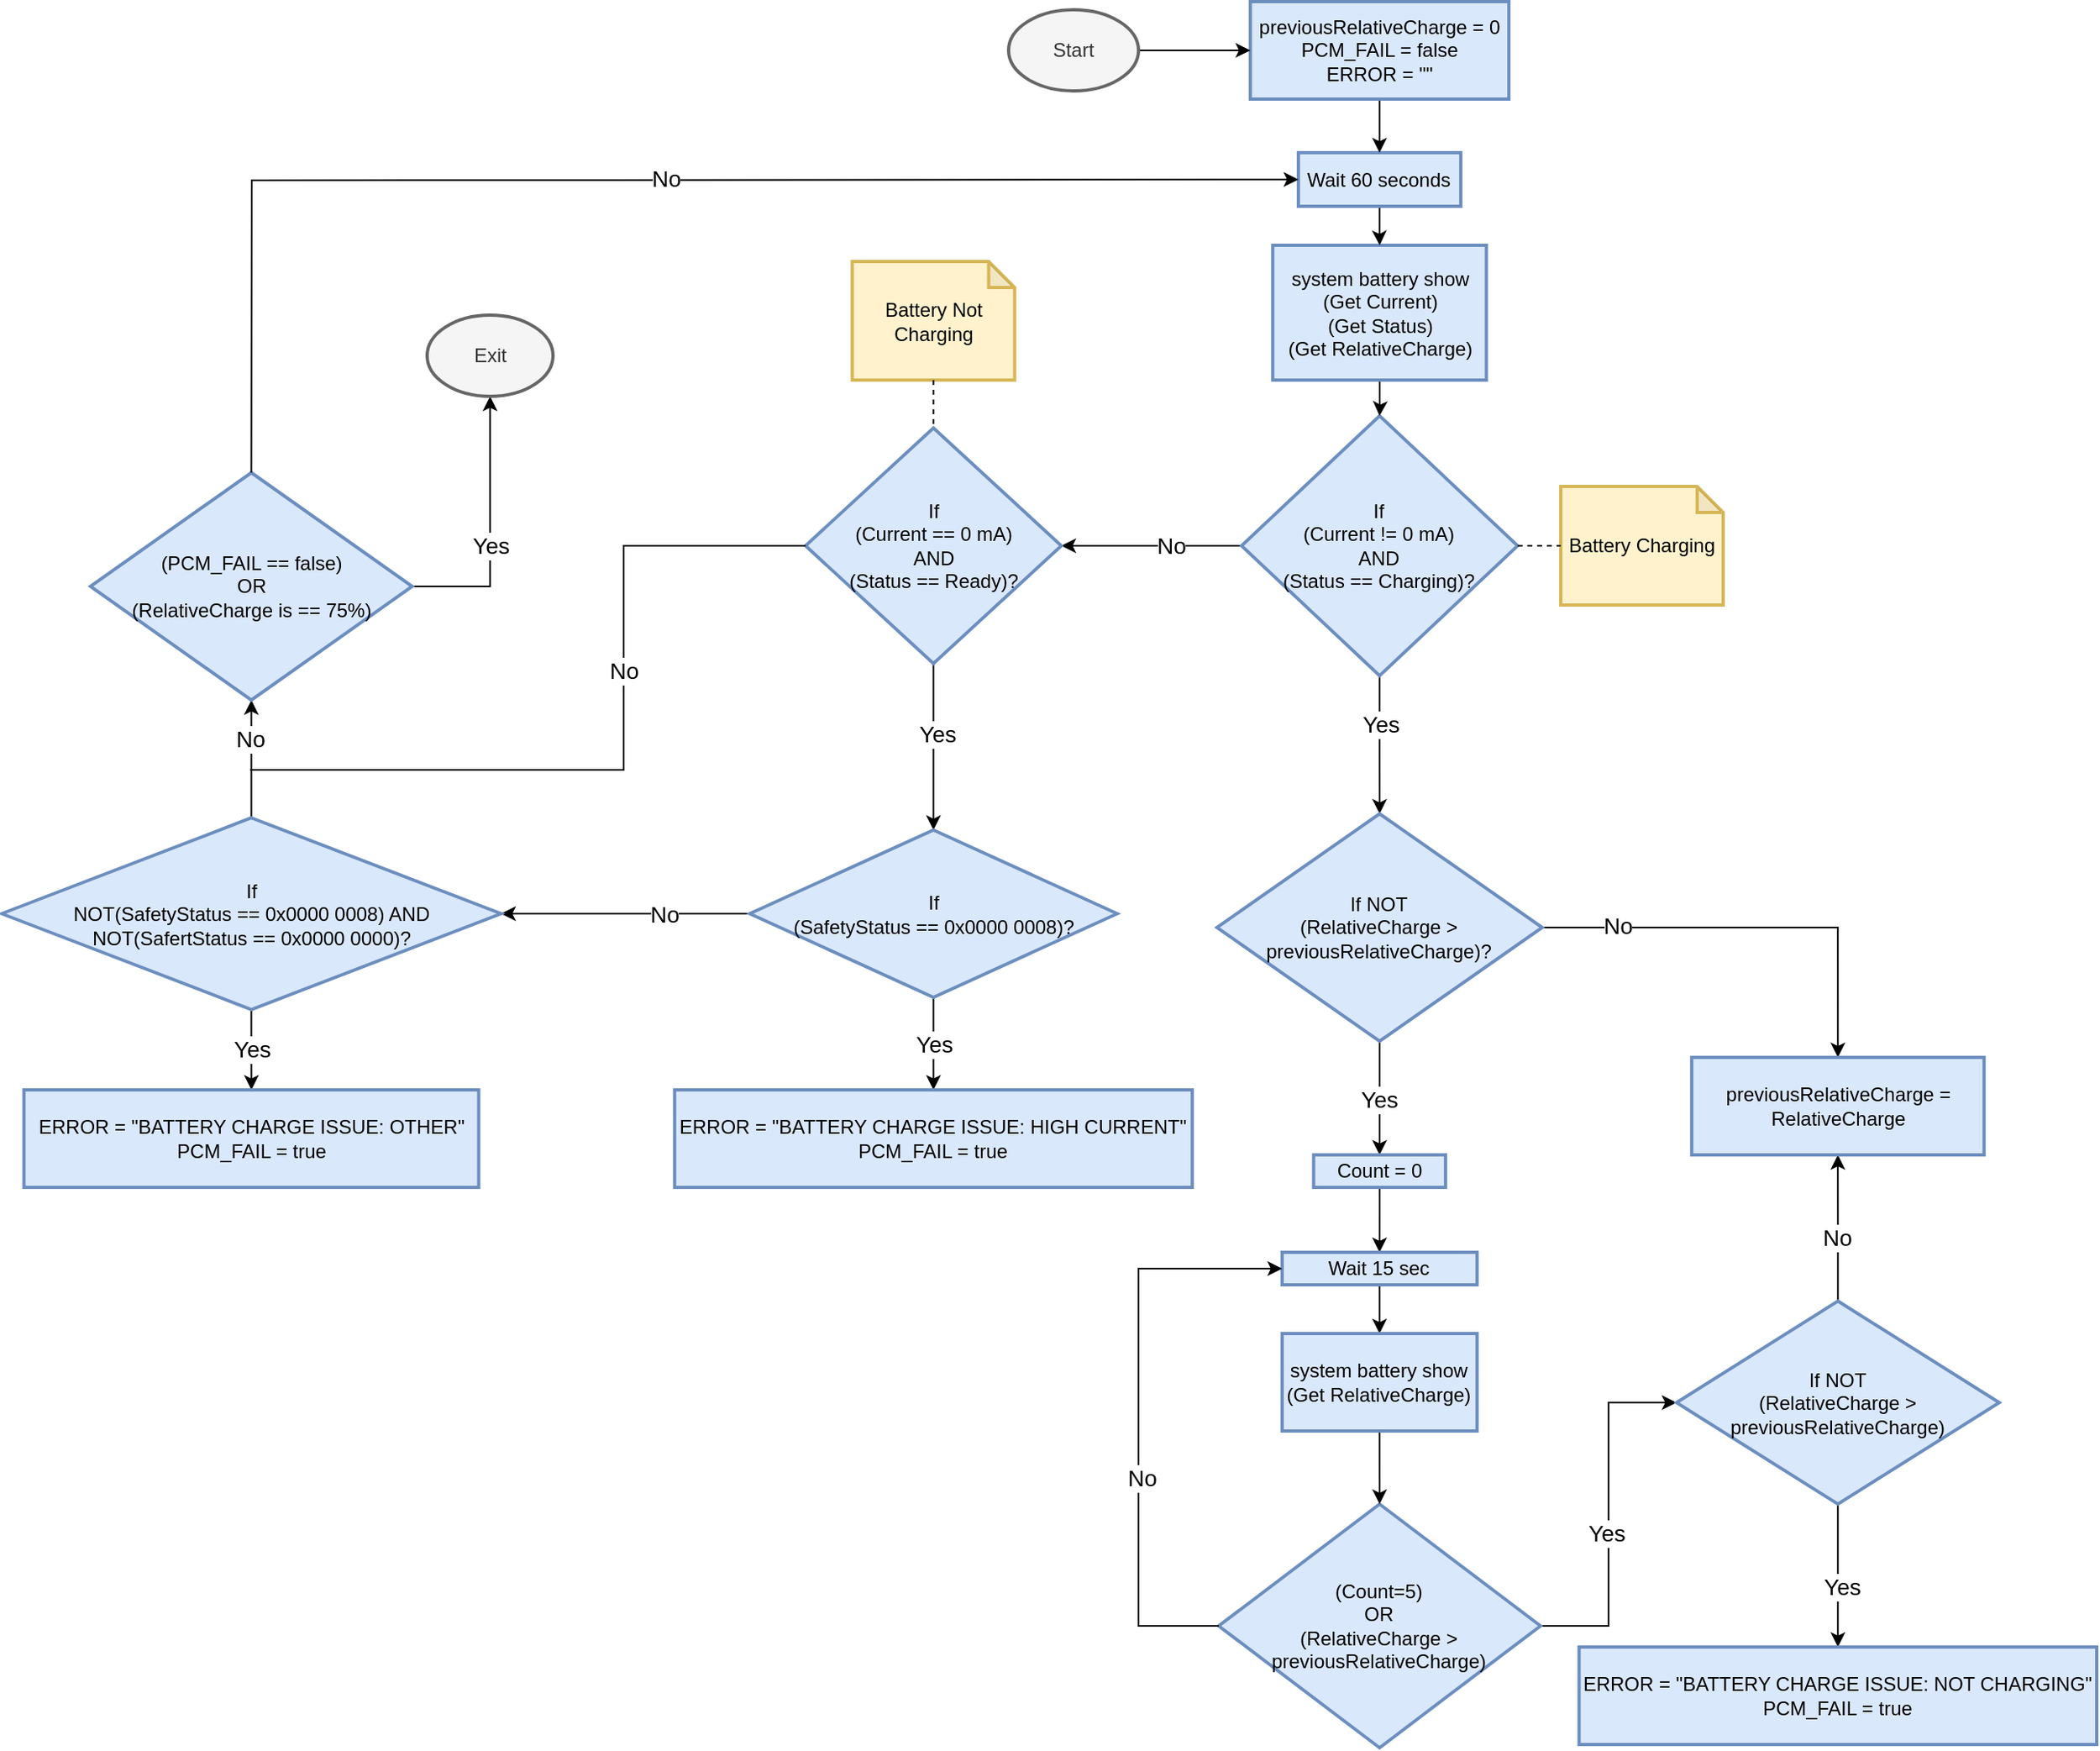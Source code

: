 <mxfile version="24.4.8" type="github">
  <diagram id="C5RBs43oDa-KdzZeNtuy" name="Page-1">
    <mxGraphModel dx="1556" dy="548" grid="1" gridSize="10" guides="1" tooltips="1" connect="1" arrows="1" fold="1" page="1" pageScale="1" pageWidth="827" pageHeight="1169" math="0" shadow="0">
      <root>
        <mxCell id="WIyWlLk6GJQsqaUBKTNV-0" />
        <mxCell id="WIyWlLk6GJQsqaUBKTNV-1" parent="WIyWlLk6GJQsqaUBKTNV-0" />
        <mxCell id="sKkCY-q4_aUjuxy-T2T2-13" value="" style="edgeStyle=orthogonalEdgeStyle;rounded=0;orthogonalLoop=1;jettySize=auto;html=1;" parent="WIyWlLk6GJQsqaUBKTNV-1" source="sKkCY-q4_aUjuxy-T2T2-6" target="sKkCY-q4_aUjuxy-T2T2-11" edge="1">
          <mxGeometry relative="1" as="geometry" />
        </mxCell>
        <mxCell id="sKkCY-q4_aUjuxy-T2T2-14" value="&lt;font style=&quot;font-size: 14px;&quot;&gt;No&lt;/font&gt;" style="edgeLabel;html=1;align=center;verticalAlign=middle;resizable=0;points=[];container=0;" parent="sKkCY-q4_aUjuxy-T2T2-13" vertex="1" connectable="0">
          <mxGeometry x="-0.206" relative="1" as="geometry">
            <mxPoint as="offset" />
          </mxGeometry>
        </mxCell>
        <mxCell id="sKkCY-q4_aUjuxy-T2T2-18" value="" style="edgeStyle=orthogonalEdgeStyle;rounded=0;orthogonalLoop=1;jettySize=auto;html=1;" parent="WIyWlLk6GJQsqaUBKTNV-1" source="sKkCY-q4_aUjuxy-T2T2-6" target="sKkCY-q4_aUjuxy-T2T2-17" edge="1">
          <mxGeometry relative="1" as="geometry" />
        </mxCell>
        <mxCell id="sKkCY-q4_aUjuxy-T2T2-78" value="&lt;font style=&quot;font-size: 14px;&quot;&gt;Yes&lt;/font&gt;" style="edgeLabel;html=1;align=center;verticalAlign=middle;resizable=0;points=[];container=0;spacing=2;" parent="sKkCY-q4_aUjuxy-T2T2-18" vertex="1" connectable="0">
          <mxGeometry x="-0.298" relative="1" as="geometry">
            <mxPoint as="offset" />
          </mxGeometry>
        </mxCell>
        <mxCell id="sKkCY-q4_aUjuxy-T2T2-6" value="&lt;div&gt;&lt;span style=&quot;background-color: initial;&quot;&gt;If&lt;/span&gt;&lt;/div&gt;&lt;div&gt;&lt;span style=&quot;background-color: initial;&quot;&gt;(Current != 0 mA)&lt;/span&gt;&lt;/div&gt;&lt;div&gt;&lt;span style=&quot;background-color: initial;&quot;&gt;AND&lt;/span&gt;&lt;/div&gt;&lt;div&gt;&lt;span style=&quot;background-color: initial;&quot;&gt;(Status == Charging)?&lt;/span&gt;&lt;/div&gt;" style="rhombus;whiteSpace=wrap;html=1;direction=west;container=0;strokeWidth=2;fillColor=#dae8fc;strokeColor=#6c8ebf;" parent="WIyWlLk6GJQsqaUBKTNV-1" vertex="1">
          <mxGeometry x="463.44" y="302" width="170" height="160" as="geometry" />
        </mxCell>
        <mxCell id="sKkCY-q4_aUjuxy-T2T2-47" value="" style="edgeStyle=orthogonalEdgeStyle;rounded=0;orthogonalLoop=1;jettySize=auto;html=1;" parent="WIyWlLk6GJQsqaUBKTNV-1" source="sKkCY-q4_aUjuxy-T2T2-11" target="sKkCY-q4_aUjuxy-T2T2-46" edge="1">
          <mxGeometry relative="1" as="geometry" />
        </mxCell>
        <mxCell id="sKkCY-q4_aUjuxy-T2T2-62" value="&lt;font style=&quot;font-size: 14px;&quot;&gt;Yes&lt;/font&gt;" style="edgeLabel;html=1;align=center;verticalAlign=middle;resizable=0;points=[];container=0;" parent="sKkCY-q4_aUjuxy-T2T2-47" vertex="1" connectable="0">
          <mxGeometry x="-0.164" y="2" relative="1" as="geometry">
            <mxPoint as="offset" />
          </mxGeometry>
        </mxCell>
        <mxCell id="sKkCY-q4_aUjuxy-T2T2-11" value="&lt;div&gt;If&lt;/div&gt;(Current == 0 mA)&lt;div&gt;AND&lt;/div&gt;&lt;div&gt;(Status == Ready)?&lt;br&gt;&lt;/div&gt;" style="rhombus;whiteSpace=wrap;html=1;container=0;strokeWidth=2;fillColor=#dae8fc;strokeColor=#6c8ebf;" parent="WIyWlLk6GJQsqaUBKTNV-1" vertex="1">
          <mxGeometry x="194.99" y="309.5" width="157.5" height="145" as="geometry" />
        </mxCell>
        <mxCell id="sKkCY-q4_aUjuxy-T2T2-20" value="&lt;font style=&quot;font-size: 14px;&quot;&gt;Yes&lt;/font&gt;" style="edgeStyle=orthogonalEdgeStyle;rounded=0;orthogonalLoop=1;jettySize=auto;html=1;" parent="WIyWlLk6GJQsqaUBKTNV-1" source="sKkCY-q4_aUjuxy-T2T2-17" target="sKkCY-q4_aUjuxy-T2T2-19" edge="1">
          <mxGeometry x="0.011" relative="1" as="geometry">
            <mxPoint as="offset" />
          </mxGeometry>
        </mxCell>
        <mxCell id="sKkCY-q4_aUjuxy-T2T2-44" value="" style="edgeStyle=orthogonalEdgeStyle;rounded=0;orthogonalLoop=1;jettySize=auto;html=1;entryX=0.5;entryY=0;entryDx=0;entryDy=0;" parent="WIyWlLk6GJQsqaUBKTNV-1" source="sKkCY-q4_aUjuxy-T2T2-17" target="sKkCY-q4_aUjuxy-T2T2-48" edge="1">
          <mxGeometry relative="1" as="geometry">
            <mxPoint x="950" y="937" as="targetPoint" />
          </mxGeometry>
        </mxCell>
        <mxCell id="sKkCY-q4_aUjuxy-T2T2-45" value="&lt;font style=&quot;font-size: 14px;&quot;&gt;No&lt;/font&gt;" style="edgeLabel;html=1;align=center;verticalAlign=middle;resizable=0;points=[];container=0;" parent="sKkCY-q4_aUjuxy-T2T2-44" vertex="1" connectable="0">
          <mxGeometry x="-0.648" y="1" relative="1" as="geometry">
            <mxPoint as="offset" />
          </mxGeometry>
        </mxCell>
        <mxCell id="sKkCY-q4_aUjuxy-T2T2-17" value="&lt;div style=&quot;&quot;&gt;If NOT&lt;br&gt;&lt;/div&gt;&lt;div style=&quot;&quot;&gt;&lt;span style=&quot;background-color: initial;&quot;&gt;(RelativeCharge &amp;gt; previousRelativeCharge)?&lt;/span&gt;&lt;/div&gt;" style="rhombus;whiteSpace=wrap;html=1;align=center;container=0;strokeWidth=2;fillColor=#dae8fc;strokeColor=#6c8ebf;" parent="WIyWlLk6GJQsqaUBKTNV-1" vertex="1">
          <mxGeometry x="448.28" y="547" width="200.31" height="140" as="geometry" />
        </mxCell>
        <mxCell id="sKkCY-q4_aUjuxy-T2T2-22" value="" style="edgeStyle=orthogonalEdgeStyle;rounded=0;orthogonalLoop=1;jettySize=auto;html=1;" parent="WIyWlLk6GJQsqaUBKTNV-1" source="sKkCY-q4_aUjuxy-T2T2-19" target="sKkCY-q4_aUjuxy-T2T2-21" edge="1">
          <mxGeometry relative="1" as="geometry" />
        </mxCell>
        <mxCell id="sKkCY-q4_aUjuxy-T2T2-19" value="Count = 0" style="whiteSpace=wrap;html=1;container=0;strokeWidth=2;fillColor=#dae8fc;strokeColor=#6c8ebf;" parent="WIyWlLk6GJQsqaUBKTNV-1" vertex="1">
          <mxGeometry x="507.81" y="757" width="81.25" height="20" as="geometry" />
        </mxCell>
        <mxCell id="sKkCY-q4_aUjuxy-T2T2-58" value="" style="edgeStyle=orthogonalEdgeStyle;rounded=0;orthogonalLoop=1;jettySize=auto;html=1;" parent="WIyWlLk6GJQsqaUBKTNV-1" source="sKkCY-q4_aUjuxy-T2T2-21" target="sKkCY-q4_aUjuxy-T2T2-57" edge="1">
          <mxGeometry relative="1" as="geometry" />
        </mxCell>
        <mxCell id="sKkCY-q4_aUjuxy-T2T2-21" value="&lt;div&gt;Wait 15 sec&lt;/div&gt;" style="whiteSpace=wrap;html=1;container=0;strokeWidth=2;fillColor=#dae8fc;strokeColor=#6c8ebf;" parent="WIyWlLk6GJQsqaUBKTNV-1" vertex="1">
          <mxGeometry x="488.44" y="817" width="120" height="20" as="geometry" />
        </mxCell>
        <mxCell id="sKkCY-q4_aUjuxy-T2T2-33" value="" style="edgeStyle=orthogonalEdgeStyle;rounded=0;orthogonalLoop=1;jettySize=auto;html=1;entryX=0;entryY=0.5;entryDx=0;entryDy=0;" parent="WIyWlLk6GJQsqaUBKTNV-1" source="sKkCY-q4_aUjuxy-T2T2-25" target="sKkCY-q4_aUjuxy-T2T2-32" edge="1">
          <mxGeometry relative="1" as="geometry" />
        </mxCell>
        <mxCell id="sKkCY-q4_aUjuxy-T2T2-34" value="&lt;font style=&quot;font-size: 14px;&quot;&gt;Yes&lt;/font&gt;" style="edgeLabel;html=1;align=center;verticalAlign=middle;resizable=0;points=[];container=0;" parent="sKkCY-q4_aUjuxy-T2T2-33" vertex="1" connectable="0">
          <mxGeometry x="-0.106" y="2" relative="1" as="geometry">
            <mxPoint as="offset" />
          </mxGeometry>
        </mxCell>
        <mxCell id="sKkCY-q4_aUjuxy-T2T2-25" value="(Count=5)&lt;div&gt;&lt;span style=&quot;background-color: initial;&quot;&gt;OR&lt;/span&gt;&lt;div&gt;(RelativeCharge &amp;gt; previousRelativeCharge)&lt;br&gt;&lt;/div&gt;&lt;/div&gt;" style="rhombus;whiteSpace=wrap;html=1;container=0;strokeWidth=2;fillColor=#dae8fc;strokeColor=#6c8ebf;" parent="WIyWlLk6GJQsqaUBKTNV-1" vertex="1">
          <mxGeometry x="449.37" y="972" width="198.14" height="150" as="geometry" />
        </mxCell>
        <mxCell id="sKkCY-q4_aUjuxy-T2T2-49" value="" style="edgeStyle=orthogonalEdgeStyle;rounded=0;orthogonalLoop=1;jettySize=auto;html=1;" parent="WIyWlLk6GJQsqaUBKTNV-1" source="sKkCY-q4_aUjuxy-T2T2-32" target="sKkCY-q4_aUjuxy-T2T2-48" edge="1">
          <mxGeometry relative="1" as="geometry" />
        </mxCell>
        <mxCell id="sKkCY-q4_aUjuxy-T2T2-50" value="&lt;font style=&quot;font-size: 14px;&quot;&gt;No&lt;/font&gt;" style="edgeLabel;html=1;align=center;verticalAlign=middle;resizable=0;points=[];container=0;" parent="sKkCY-q4_aUjuxy-T2T2-49" vertex="1" connectable="0">
          <mxGeometry x="-0.134" y="1" relative="1" as="geometry">
            <mxPoint as="offset" />
          </mxGeometry>
        </mxCell>
        <mxCell id="sKkCY-q4_aUjuxy-T2T2-52" value="" style="edgeStyle=orthogonalEdgeStyle;rounded=0;orthogonalLoop=1;jettySize=auto;html=1;" parent="WIyWlLk6GJQsqaUBKTNV-1" source="sKkCY-q4_aUjuxy-T2T2-32" target="sKkCY-q4_aUjuxy-T2T2-51" edge="1">
          <mxGeometry relative="1" as="geometry" />
        </mxCell>
        <mxCell id="sKkCY-q4_aUjuxy-T2T2-54" value="&lt;font style=&quot;font-size: 14px;&quot;&gt;Yes&lt;/font&gt;" style="edgeLabel;html=1;align=center;verticalAlign=middle;resizable=0;points=[];container=0;" parent="sKkCY-q4_aUjuxy-T2T2-52" vertex="1" connectable="0">
          <mxGeometry x="0.149" y="2" relative="1" as="geometry">
            <mxPoint as="offset" />
          </mxGeometry>
        </mxCell>
        <mxCell id="sKkCY-q4_aUjuxy-T2T2-32" value="&lt;div&gt;If NOT&lt;br&gt;&lt;/div&gt;&lt;div&gt;&lt;span style=&quot;background-color: initial;&quot;&gt;(RelativeCharge &amp;gt; previousRelativeCharge)&lt;/span&gt;&lt;/div&gt;" style="rhombus;whiteSpace=wrap;html=1;container=0;strokeWidth=2;fillColor=#dae8fc;strokeColor=#6c8ebf;" parent="WIyWlLk6GJQsqaUBKTNV-1" vertex="1">
          <mxGeometry x="731.26" y="847" width="198.74" height="125" as="geometry" />
        </mxCell>
        <mxCell id="sKkCY-q4_aUjuxy-T2T2-61" value="&lt;font style=&quot;font-size: 14px;&quot;&gt;Yes&lt;/font&gt;" style="edgeStyle=orthogonalEdgeStyle;rounded=0;orthogonalLoop=1;jettySize=auto;html=1;" parent="WIyWlLk6GJQsqaUBKTNV-1" source="sKkCY-q4_aUjuxy-T2T2-46" target="sKkCY-q4_aUjuxy-T2T2-60" edge="1">
          <mxGeometry x="-0.001" relative="1" as="geometry">
            <mxPoint as="offset" />
          </mxGeometry>
        </mxCell>
        <mxCell id="sKkCY-q4_aUjuxy-T2T2-66" value="" style="edgeStyle=orthogonalEdgeStyle;rounded=0;orthogonalLoop=1;jettySize=auto;html=1;" parent="WIyWlLk6GJQsqaUBKTNV-1" source="sKkCY-q4_aUjuxy-T2T2-46" target="sKkCY-q4_aUjuxy-T2T2-65" edge="1">
          <mxGeometry relative="1" as="geometry" />
        </mxCell>
        <mxCell id="sKkCY-q4_aUjuxy-T2T2-67" value="&lt;font style=&quot;font-size: 14px;&quot;&gt;No&lt;/font&gt;" style="edgeLabel;html=1;align=center;verticalAlign=middle;resizable=0;points=[];container=0;" parent="sKkCY-q4_aUjuxy-T2T2-66" vertex="1" connectable="0">
          <mxGeometry x="-0.313" relative="1" as="geometry">
            <mxPoint as="offset" />
          </mxGeometry>
        </mxCell>
        <mxCell id="sKkCY-q4_aUjuxy-T2T2-46" value="If&lt;div&gt;(SafetyStatus == 0x0000 0008)?&lt;/div&gt;" style="rhombus;whiteSpace=wrap;html=1;container=0;strokeWidth=2;fillColor=#dae8fc;strokeColor=#6c8ebf;" parent="WIyWlLk6GJQsqaUBKTNV-1" vertex="1">
          <mxGeometry x="160.62" y="557" width="226.25" height="103" as="geometry" />
        </mxCell>
        <mxCell id="sKkCY-q4_aUjuxy-T2T2-48" value="previousRelativeCharge = RelativeCharge" style="whiteSpace=wrap;html=1;container=0;strokeWidth=2;fillColor=#dae8fc;strokeColor=#6c8ebf;" parent="WIyWlLk6GJQsqaUBKTNV-1" vertex="1">
          <mxGeometry x="740.63" y="697" width="180" height="60" as="geometry" />
        </mxCell>
        <mxCell id="sKkCY-q4_aUjuxy-T2T2-51" value="&lt;div&gt;ERROR = &quot;BATTERY CHARGE ISSUE: NOT CHARGING&quot;&lt;br&gt;&lt;/div&gt;&lt;div&gt;PCM_FAIL = true&lt;/div&gt;" style="whiteSpace=wrap;html=1;container=0;strokeWidth=2;fillColor=#dae8fc;strokeColor=#6c8ebf;" parent="WIyWlLk6GJQsqaUBKTNV-1" vertex="1">
          <mxGeometry x="671.26" y="1060" width="318.74" height="60" as="geometry" />
        </mxCell>
        <mxCell id="sKkCY-q4_aUjuxy-T2T2-59" value="" style="edgeStyle=orthogonalEdgeStyle;rounded=0;orthogonalLoop=1;jettySize=auto;html=1;" parent="WIyWlLk6GJQsqaUBKTNV-1" source="sKkCY-q4_aUjuxy-T2T2-57" target="sKkCY-q4_aUjuxy-T2T2-25" edge="1">
          <mxGeometry relative="1" as="geometry" />
        </mxCell>
        <mxCell id="sKkCY-q4_aUjuxy-T2T2-57" value="system battery show (Get&amp;nbsp;&lt;span style=&quot;background-color: initial;&quot;&gt;RelativeCharge)&lt;/span&gt;" style="rounded=0;whiteSpace=wrap;html=1;container=0;strokeWidth=2;fillColor=#dae8fc;strokeColor=#6c8ebf;" parent="WIyWlLk6GJQsqaUBKTNV-1" vertex="1">
          <mxGeometry x="488.44" y="867" width="120" height="60" as="geometry" />
        </mxCell>
        <mxCell id="sKkCY-q4_aUjuxy-T2T2-60" value="&lt;div&gt;ERROR = &quot;BATTERY CHARGE ISSUE: HIGH CURRENT&quot;&lt;br&gt;&lt;/div&gt;&lt;div&gt;PCM_FAIL = true&lt;/div&gt;" style="whiteSpace=wrap;html=1;container=0;strokeWidth=2;fillColor=#dae8fc;strokeColor=#6c8ebf;" parent="WIyWlLk6GJQsqaUBKTNV-1" vertex="1">
          <mxGeometry x="114.37" y="717" width="318.74" height="60" as="geometry" />
        </mxCell>
        <mxCell id="sKkCY-q4_aUjuxy-T2T2-69" value="&lt;font style=&quot;font-size: 14px;&quot;&gt;Yes&lt;/font&gt;" style="edgeStyle=orthogonalEdgeStyle;rounded=0;orthogonalLoop=1;jettySize=auto;html=1;" parent="WIyWlLk6GJQsqaUBKTNV-1" source="sKkCY-q4_aUjuxy-T2T2-65" target="sKkCY-q4_aUjuxy-T2T2-68" edge="1">
          <mxGeometry relative="1" as="geometry" />
        </mxCell>
        <mxCell id="sKkCY-q4_aUjuxy-T2T2-83" value="" style="edgeStyle=orthogonalEdgeStyle;rounded=0;orthogonalLoop=1;jettySize=auto;html=1;" parent="WIyWlLk6GJQsqaUBKTNV-1" source="sKkCY-q4_aUjuxy-T2T2-65" target="sKkCY-q4_aUjuxy-T2T2-82" edge="1">
          <mxGeometry relative="1" as="geometry" />
        </mxCell>
        <mxCell id="07RVPBnmIZMeijGdiE55-9" value="&lt;font style=&quot;font-size: 14px;&quot;&gt;No&lt;/font&gt;" style="edgeLabel;html=1;align=center;verticalAlign=middle;resizable=0;points=[];container=0;" vertex="1" connectable="0" parent="sKkCY-q4_aUjuxy-T2T2-83">
          <mxGeometry x="0.335" y="1" relative="1" as="geometry">
            <mxPoint as="offset" />
          </mxGeometry>
        </mxCell>
        <mxCell id="sKkCY-q4_aUjuxy-T2T2-65" value="&lt;div&gt;If&lt;/div&gt;NOT(SafetyStatus == 0x0000 0008) AND NOT(SafertStatus == 0x0000 0000)?" style="rhombus;whiteSpace=wrap;html=1;container=0;strokeWidth=2;fillColor=#dae8fc;strokeColor=#6c8ebf;" parent="WIyWlLk6GJQsqaUBKTNV-1" vertex="1">
          <mxGeometry x="-300" y="549.5" width="307.51" height="118" as="geometry" />
        </mxCell>
        <mxCell id="sKkCY-q4_aUjuxy-T2T2-68" value="&lt;div&gt;ERROR = &quot;BATTERY CHARGE ISSUE: OTHER&quot;&lt;br&gt;&lt;/div&gt;&lt;div&gt;PCM_FAIL = true&lt;/div&gt;" style="whiteSpace=wrap;html=1;container=0;strokeWidth=2;fillColor=#dae8fc;strokeColor=#6c8ebf;" parent="WIyWlLk6GJQsqaUBKTNV-1" vertex="1">
          <mxGeometry x="-286.25" y="717" width="280" height="60" as="geometry" />
        </mxCell>
        <mxCell id="sKkCY-q4_aUjuxy-T2T2-71" value="" style="edgeStyle=orthogonalEdgeStyle;rounded=0;orthogonalLoop=1;jettySize=auto;html=1;" parent="WIyWlLk6GJQsqaUBKTNV-1" source="sKkCY-q4_aUjuxy-T2T2-70" target="sKkCY-q4_aUjuxy-T2T2-6" edge="1">
          <mxGeometry relative="1" as="geometry" />
        </mxCell>
        <mxCell id="sKkCY-q4_aUjuxy-T2T2-70" value="system battery show&lt;div&gt;(Get&amp;nbsp;Current)&lt;br&gt;(Get Status)&lt;/div&gt;&lt;div&gt;(Get&amp;nbsp;RelativeCharge)&lt;/div&gt;" style="rounded=0;whiteSpace=wrap;html=1;container=0;strokeWidth=2;fillColor=#dae8fc;strokeColor=#6c8ebf;" parent="WIyWlLk6GJQsqaUBKTNV-1" vertex="1">
          <mxGeometry x="482.65" y="197" width="131.56" height="83" as="geometry" />
        </mxCell>
        <mxCell id="sKkCY-q4_aUjuxy-T2T2-73" value="" style="edgeStyle=orthogonalEdgeStyle;rounded=0;orthogonalLoop=1;jettySize=auto;html=1;" parent="WIyWlLk6GJQsqaUBKTNV-1" source="sKkCY-q4_aUjuxy-T2T2-72" target="sKkCY-q4_aUjuxy-T2T2-70" edge="1">
          <mxGeometry relative="1" as="geometry" />
        </mxCell>
        <mxCell id="sKkCY-q4_aUjuxy-T2T2-72" value="Wait 60 seconds" style="rounded=0;whiteSpace=wrap;html=1;container=0;strokeWidth=2;fillColor=#dae8fc;strokeColor=#6c8ebf;" parent="WIyWlLk6GJQsqaUBKTNV-1" vertex="1">
          <mxGeometry x="498.43" y="140" width="100" height="33" as="geometry" />
        </mxCell>
        <mxCell id="sKkCY-q4_aUjuxy-T2T2-76" value="" style="edgeStyle=orthogonalEdgeStyle;rounded=0;orthogonalLoop=1;jettySize=auto;html=1;strokeWidth=1;" parent="WIyWlLk6GJQsqaUBKTNV-1" source="sKkCY-q4_aUjuxy-T2T2-74" target="sKkCY-q4_aUjuxy-T2T2-72" edge="1">
          <mxGeometry relative="1" as="geometry" />
        </mxCell>
        <mxCell id="sKkCY-q4_aUjuxy-T2T2-74" value="&lt;div&gt;previousRelativeCharge = 0&lt;/div&gt;&lt;div&gt;PCM_FAIL = false&lt;/div&gt;&lt;div&gt;ERROR = &quot;&quot;&lt;/div&gt;" style="rounded=0;whiteSpace=wrap;html=1;container=0;strokeWidth=2;fillColor=#dae8fc;strokeColor=#6c8ebf;" parent="WIyWlLk6GJQsqaUBKTNV-1" vertex="1">
          <mxGeometry x="468.83" y="47" width="159.22" height="60" as="geometry" />
        </mxCell>
        <mxCell id="sKkCY-q4_aUjuxy-T2T2-79" value="" style="endArrow=classic;html=1;rounded=0;entryX=0;entryY=0.5;entryDx=0;entryDy=0;exitX=0;exitY=0.5;exitDx=0;exitDy=0;" parent="WIyWlLk6GJQsqaUBKTNV-1" source="sKkCY-q4_aUjuxy-T2T2-25" target="sKkCY-q4_aUjuxy-T2T2-21" edge="1">
          <mxGeometry width="50" height="50" relative="1" as="geometry">
            <mxPoint x="420" y="1087" as="sourcePoint" />
            <mxPoint x="450" y="827" as="targetPoint" />
            <Array as="points">
              <mxPoint x="400" y="1047" />
              <mxPoint x="400" y="827" />
            </Array>
          </mxGeometry>
        </mxCell>
        <mxCell id="sKkCY-q4_aUjuxy-T2T2-80" value="&lt;font style=&quot;font-size: 14px;&quot;&gt;No&lt;/font&gt;" style="edgeLabel;html=1;align=center;verticalAlign=middle;resizable=0;points=[];container=0;" parent="sKkCY-q4_aUjuxy-T2T2-79" vertex="1" connectable="0">
          <mxGeometry x="-0.211" y="-2" relative="1" as="geometry">
            <mxPoint as="offset" />
          </mxGeometry>
        </mxCell>
        <mxCell id="sKkCY-q4_aUjuxy-T2T2-90" value="" style="edgeStyle=orthogonalEdgeStyle;rounded=0;orthogonalLoop=1;jettySize=auto;html=1;" parent="WIyWlLk6GJQsqaUBKTNV-1" source="sKkCY-q4_aUjuxy-T2T2-82" target="sKkCY-q4_aUjuxy-T2T2-88" edge="1">
          <mxGeometry relative="1" as="geometry" />
        </mxCell>
        <mxCell id="sKkCY-q4_aUjuxy-T2T2-91" value="&lt;font style=&quot;font-size: 14px;&quot;&gt;Yes&lt;/font&gt;" style="edgeLabel;html=1;align=center;verticalAlign=middle;resizable=0;points=[];container=0;" parent="sKkCY-q4_aUjuxy-T2T2-90" vertex="1" connectable="0">
          <mxGeometry x="-0.111" relative="1" as="geometry">
            <mxPoint as="offset" />
          </mxGeometry>
        </mxCell>
        <mxCell id="sKkCY-q4_aUjuxy-T2T2-82" value="(PCM_FAIL == false)&lt;div&gt;OR&lt;/div&gt;&lt;div&gt;(RelativeCharge is == 75%)&lt;/div&gt;" style="rhombus;whiteSpace=wrap;html=1;container=0;strokeWidth=2;fillColor=#dae8fc;strokeColor=#6c8ebf;" parent="WIyWlLk6GJQsqaUBKTNV-1" vertex="1">
          <mxGeometry x="-245.31" y="337" width="198.12" height="140" as="geometry" />
        </mxCell>
        <mxCell id="sKkCY-q4_aUjuxy-T2T2-85" value="" style="endArrow=classic;html=1;rounded=0;exitX=0.5;exitY=0;exitDx=0;exitDy=0;entryX=0;entryY=0.5;entryDx=0;entryDy=0;" parent="WIyWlLk6GJQsqaUBKTNV-1" source="sKkCY-q4_aUjuxy-T2T2-82" target="sKkCY-q4_aUjuxy-T2T2-72" edge="1">
          <mxGeometry width="50" height="50" relative="1" as="geometry">
            <mxPoint x="160" y="317" as="sourcePoint" />
            <mxPoint x="360" y="140" as="targetPoint" />
            <Array as="points">
              <mxPoint x="-146" y="157" />
            </Array>
          </mxGeometry>
        </mxCell>
        <mxCell id="sKkCY-q4_aUjuxy-T2T2-86" value="&lt;font style=&quot;font-size: 14px;&quot;&gt;No&lt;/font&gt;" style="edgeLabel;html=1;align=center;verticalAlign=middle;resizable=0;points=[];container=0;" parent="sKkCY-q4_aUjuxy-T2T2-85" vertex="1" connectable="0">
          <mxGeometry x="0.053" y="1" relative="1" as="geometry">
            <mxPoint x="1" as="offset" />
          </mxGeometry>
        </mxCell>
        <mxCell id="sKkCY-q4_aUjuxy-T2T2-89" value="" style="edgeStyle=orthogonalEdgeStyle;rounded=0;orthogonalLoop=1;jettySize=auto;html=1;" parent="WIyWlLk6GJQsqaUBKTNV-1" source="sKkCY-q4_aUjuxy-T2T2-87" target="sKkCY-q4_aUjuxy-T2T2-74" edge="1">
          <mxGeometry relative="1" as="geometry" />
        </mxCell>
        <mxCell id="sKkCY-q4_aUjuxy-T2T2-87" value="Start" style="ellipse;whiteSpace=wrap;html=1;container=0;strokeWidth=2;fillColor=#f5f5f5;fontColor=#333333;strokeColor=#666666;" parent="WIyWlLk6GJQsqaUBKTNV-1" vertex="1">
          <mxGeometry x="320" y="52" width="80" height="50" as="geometry" />
        </mxCell>
        <mxCell id="sKkCY-q4_aUjuxy-T2T2-88" value="Exit" style="ellipse;whiteSpace=wrap;html=1;container=0;strokeWidth=2;fillColor=#f5f5f5;fontColor=#333333;strokeColor=#666666;" parent="WIyWlLk6GJQsqaUBKTNV-1" vertex="1">
          <mxGeometry x="-38.01" y="240" width="77.51" height="50" as="geometry" />
        </mxCell>
        <mxCell id="07RVPBnmIZMeijGdiE55-0" value="Battery Charging" style="shape=note;whiteSpace=wrap;html=1;backgroundOutline=1;darkOpacity=0.05;size=16;container=0;strokeWidth=2;fillColor=#fff2cc;strokeColor=#d6b656;" vertex="1" parent="WIyWlLk6GJQsqaUBKTNV-1">
          <mxGeometry x="660" y="345.5" width="100" height="73" as="geometry" />
        </mxCell>
        <mxCell id="07RVPBnmIZMeijGdiE55-1" value="" style="endArrow=none;dashed=1;html=1;rounded=0;entryX=0;entryY=0.5;entryDx=0;entryDy=0;entryPerimeter=0;exitX=0;exitY=0.5;exitDx=0;exitDy=0;" edge="1" parent="WIyWlLk6GJQsqaUBKTNV-1" source="sKkCY-q4_aUjuxy-T2T2-6" target="07RVPBnmIZMeijGdiE55-0">
          <mxGeometry width="50" height="50" relative="1" as="geometry">
            <mxPoint x="633.44" y="520" as="sourcePoint" />
            <mxPoint x="683.44" y="470" as="targetPoint" />
          </mxGeometry>
        </mxCell>
        <mxCell id="07RVPBnmIZMeijGdiE55-2" value="Battery Not Charging" style="shape=note;whiteSpace=wrap;html=1;backgroundOutline=1;darkOpacity=0.05;size=16;container=0;strokeWidth=2;fillColor=#fff2cc;strokeColor=#d6b656;" vertex="1" parent="WIyWlLk6GJQsqaUBKTNV-1">
          <mxGeometry x="223.75" y="207" width="100" height="73" as="geometry" />
        </mxCell>
        <mxCell id="07RVPBnmIZMeijGdiE55-3" value="" style="endArrow=none;dashed=1;html=1;rounded=0;entryX=0.5;entryY=0;entryDx=0;entryDy=0;exitX=0.5;exitY=1;exitDx=0;exitDy=0;exitPerimeter=0;" edge="1" parent="WIyWlLk6GJQsqaUBKTNV-1" source="07RVPBnmIZMeijGdiE55-2" target="sKkCY-q4_aUjuxy-T2T2-11">
          <mxGeometry width="50" height="50" relative="1" as="geometry">
            <mxPoint x="399.99" y="290" as="sourcePoint" />
            <mxPoint x="159.99" y="320" as="targetPoint" />
          </mxGeometry>
        </mxCell>
        <mxCell id="07RVPBnmIZMeijGdiE55-8" value="" style="endArrow=none;html=1;rounded=0;entryX=0;entryY=0.5;entryDx=0;entryDy=0;" edge="1" parent="WIyWlLk6GJQsqaUBKTNV-1" target="sKkCY-q4_aUjuxy-T2T2-11">
          <mxGeometry width="50" height="50" relative="1" as="geometry">
            <mxPoint x="-147.01" y="520" as="sourcePoint" />
            <mxPoint x="189.99" y="410" as="targetPoint" />
            <Array as="points">
              <mxPoint x="82.99" y="520" />
              <mxPoint x="82.99" y="382" />
            </Array>
          </mxGeometry>
        </mxCell>
        <mxCell id="07RVPBnmIZMeijGdiE55-10" value="&lt;font style=&quot;font-size: 14px;&quot;&gt;No&lt;/font&gt;" style="edgeLabel;html=1;align=center;verticalAlign=middle;resizable=0;points=[];container=0;" vertex="1" connectable="0" parent="07RVPBnmIZMeijGdiE55-8">
          <mxGeometry x="0.212" relative="1" as="geometry">
            <mxPoint as="offset" />
          </mxGeometry>
        </mxCell>
      </root>
    </mxGraphModel>
  </diagram>
</mxfile>
